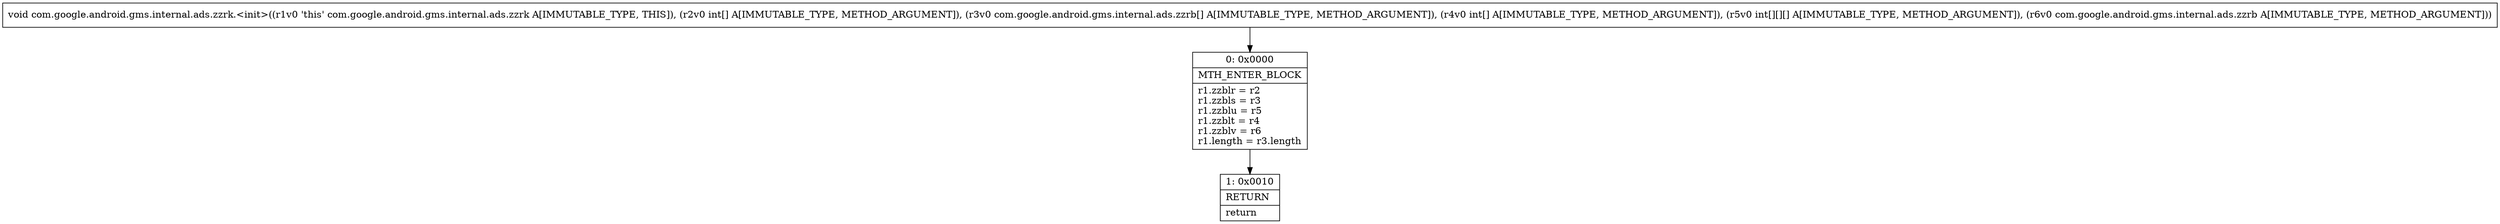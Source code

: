 digraph "CFG forcom.google.android.gms.internal.ads.zzrk.\<init\>([I[Lcom\/google\/android\/gms\/internal\/ads\/zzrb;[I[[[ILcom\/google\/android\/gms\/internal\/ads\/zzrb;)V" {
Node_0 [shape=record,label="{0\:\ 0x0000|MTH_ENTER_BLOCK\l|r1.zzblr = r2\lr1.zzbls = r3\lr1.zzblu = r5\lr1.zzblt = r4\lr1.zzblv = r6\lr1.length = r3.length\l}"];
Node_1 [shape=record,label="{1\:\ 0x0010|RETURN\l|return\l}"];
MethodNode[shape=record,label="{void com.google.android.gms.internal.ads.zzrk.\<init\>((r1v0 'this' com.google.android.gms.internal.ads.zzrk A[IMMUTABLE_TYPE, THIS]), (r2v0 int[] A[IMMUTABLE_TYPE, METHOD_ARGUMENT]), (r3v0 com.google.android.gms.internal.ads.zzrb[] A[IMMUTABLE_TYPE, METHOD_ARGUMENT]), (r4v0 int[] A[IMMUTABLE_TYPE, METHOD_ARGUMENT]), (r5v0 int[][][] A[IMMUTABLE_TYPE, METHOD_ARGUMENT]), (r6v0 com.google.android.gms.internal.ads.zzrb A[IMMUTABLE_TYPE, METHOD_ARGUMENT])) }"];
MethodNode -> Node_0;
Node_0 -> Node_1;
}

